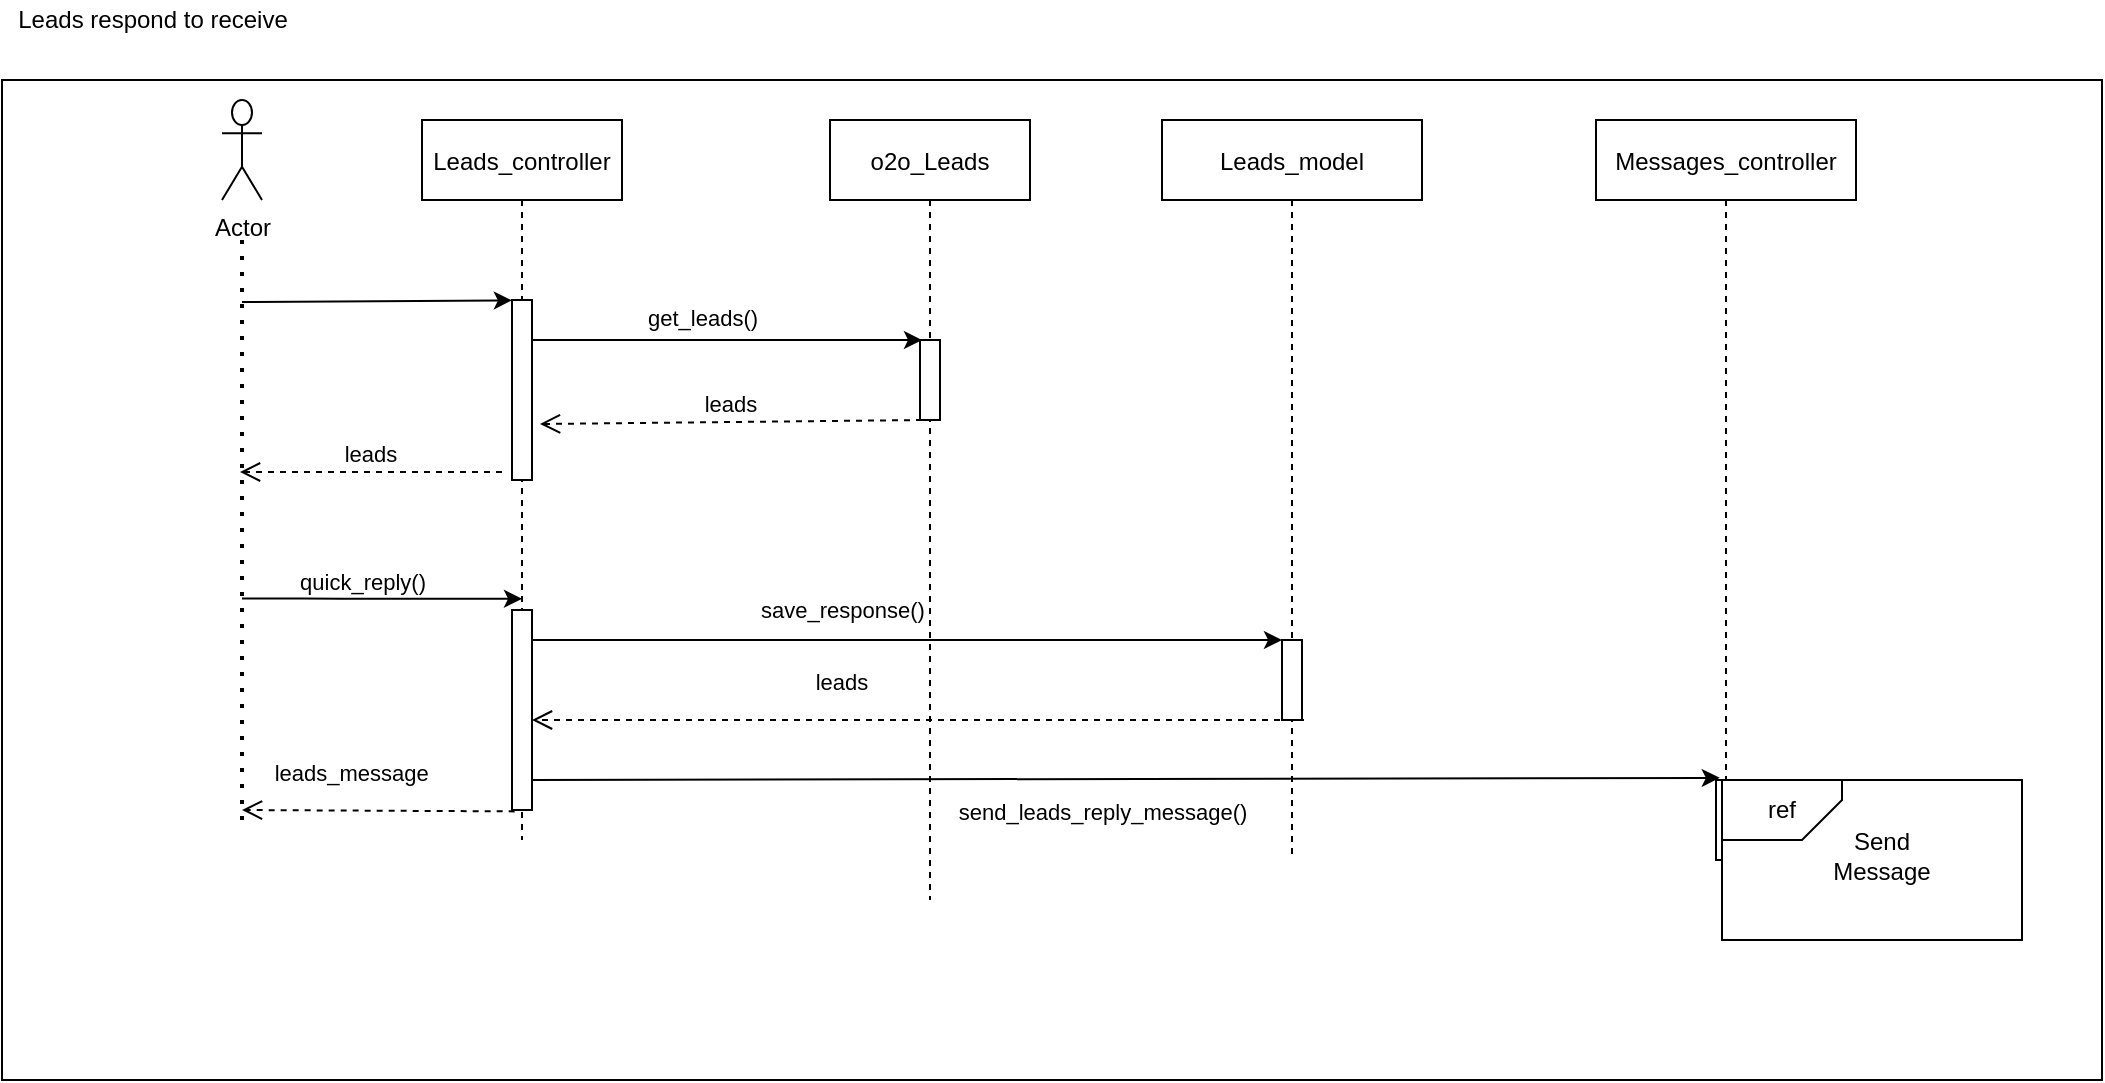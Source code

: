 <mxfile version="15.7.3" type="device" pages="6"><diagram id="pftTiHYEDe_RCg_jrGQ-" name="Page-1"><mxGraphModel dx="2213" dy="775" grid="1" gridSize="10" guides="1" tooltips="1" connect="1" arrows="1" fold="1" page="1" pageScale="1" pageWidth="827" pageHeight="1169" math="0" shadow="0"><root><mxCell id="0"/><mxCell id="1" parent="0"/><mxCell id="RkufebwDhVdtRTv9hBOG-1" value="" style="rounded=0;whiteSpace=wrap;html=1;" parent="1" vertex="1"><mxGeometry x="-100" y="130" width="1050" height="500" as="geometry"/></mxCell><mxCell id="puPnFEoWwEAuAgU-etXG-1" value="" style="endArrow=none;dashed=1;html=1;dashPattern=1 3;strokeWidth=2;" parent="1" edge="1"><mxGeometry width="50" height="50" relative="1" as="geometry"><mxPoint x="20" y="500" as="sourcePoint"/><mxPoint x="20" y="210" as="targetPoint"/></mxGeometry></mxCell><mxCell id="puPnFEoWwEAuAgU-etXG-4" value="Leads_controller" style="shape=umlLifeline;perimeter=lifelinePerimeter;container=1;collapsible=0;recursiveResize=0;rounded=0;shadow=0;strokeWidth=1;" parent="1" vertex="1"><mxGeometry x="110" y="150" width="100" height="360" as="geometry"/></mxCell><mxCell id="puPnFEoWwEAuAgU-etXG-5" value="" style="points=[];perimeter=orthogonalPerimeter;rounded=0;shadow=0;strokeWidth=1;" parent="puPnFEoWwEAuAgU-etXG-4" vertex="1"><mxGeometry x="45" y="90" width="10" height="90" as="geometry"/></mxCell><mxCell id="puPnFEoWwEAuAgU-etXG-6" value="o2o_Leads" style="shape=umlLifeline;perimeter=lifelinePerimeter;container=1;collapsible=0;recursiveResize=0;rounded=0;shadow=0;strokeWidth=1;" parent="1" vertex="1"><mxGeometry x="314" y="150" width="100" height="390" as="geometry"/></mxCell><mxCell id="puPnFEoWwEAuAgU-etXG-7" value="" style="points=[];perimeter=orthogonalPerimeter;rounded=0;shadow=0;strokeWidth=1;" parent="puPnFEoWwEAuAgU-etXG-6" vertex="1"><mxGeometry x="45" y="110" width="10" height="40" as="geometry"/></mxCell><mxCell id="puPnFEoWwEAuAgU-etXG-8" value="Actor" style="shape=umlActor;verticalLabelPosition=bottom;verticalAlign=top;html=1;outlineConnect=0;" parent="1" vertex="1"><mxGeometry x="10" y="140" width="20" height="50" as="geometry"/></mxCell><mxCell id="puPnFEoWwEAuAgU-etXG-11" value="Leads_model" style="shape=umlLifeline;perimeter=lifelinePerimeter;container=1;collapsible=0;recursiveResize=0;rounded=0;shadow=0;strokeWidth=1;" parent="1" vertex="1"><mxGeometry x="480" y="150" width="130" height="370" as="geometry"/></mxCell><mxCell id="puPnFEoWwEAuAgU-etXG-12" value="" style="points=[];perimeter=orthogonalPerimeter;rounded=0;shadow=0;strokeWidth=1;" parent="puPnFEoWwEAuAgU-etXG-11" vertex="1"><mxGeometry x="60" y="260" width="10" height="40" as="geometry"/></mxCell><mxCell id="puPnFEoWwEAuAgU-etXG-16" value="leads" style="verticalAlign=bottom;endArrow=open;dashed=1;endSize=8;shadow=0;strokeWidth=1;" parent="1" edge="1"><mxGeometry relative="1" as="geometry"><mxPoint x="169" y="302" as="targetPoint"/><mxPoint x="360" y="300" as="sourcePoint"/></mxGeometry></mxCell><mxCell id="8j6vm84aDmju1ld-7Ih7-1" value="Leads respond to receive" style="text;html=1;align=center;verticalAlign=middle;resizable=0;points=[];autosize=1;strokeColor=none;" parent="1" vertex="1"><mxGeometry x="-100" y="90" width="150" height="20" as="geometry"/></mxCell><mxCell id="8j6vm84aDmju1ld-7Ih7-4" value="" style="endArrow=classic;html=1;entryX=-0.007;entryY=0.002;entryDx=0;entryDy=0;entryPerimeter=0;" parent="1" target="puPnFEoWwEAuAgU-etXG-5" edge="1"><mxGeometry relative="1" as="geometry"><mxPoint x="20" y="241" as="sourcePoint"/><mxPoint x="150" y="241" as="targetPoint"/></mxGeometry></mxCell><mxCell id="8j6vm84aDmju1ld-7Ih7-6" value="" style="endArrow=classic;html=1;" parent="1" edge="1"><mxGeometry relative="1" as="geometry"><mxPoint x="165" y="260" as="sourcePoint"/><mxPoint x="360" y="260" as="targetPoint"/></mxGeometry></mxCell><mxCell id="8j6vm84aDmju1ld-7Ih7-7" value="get_leads()" style="edgeLabel;resizable=0;html=1;align=center;verticalAlign=middle;" parent="8j6vm84aDmju1ld-7Ih7-6" connectable="0" vertex="1"><mxGeometry relative="1" as="geometry"><mxPoint x="-13" y="-11" as="offset"/></mxGeometry></mxCell><mxCell id="8j6vm84aDmju1ld-7Ih7-13" value="leads" style="verticalAlign=bottom;endArrow=open;dashed=1;endSize=8;shadow=0;strokeWidth=1;" parent="1" edge="1"><mxGeometry relative="1" as="geometry"><mxPoint x="19.0" y="326.0" as="targetPoint"/><mxPoint x="150" y="326" as="sourcePoint"/></mxGeometry></mxCell><mxCell id="8j6vm84aDmju1ld-7Ih7-19" value="" style="endArrow=classic;html=1;entryX=0.5;entryY=0.665;entryDx=0;entryDy=0;entryPerimeter=0;" parent="1" target="puPnFEoWwEAuAgU-etXG-4" edge="1"><mxGeometry relative="1" as="geometry"><mxPoint x="20" y="389.31" as="sourcePoint"/><mxPoint x="120" y="389.31" as="targetPoint"/><Array as="points"><mxPoint x="60" y="389.31"/></Array></mxGeometry></mxCell><mxCell id="8j6vm84aDmju1ld-7Ih7-20" value="quick_reply()" style="edgeLabel;resizable=0;html=1;align=center;verticalAlign=middle;" parent="8j6vm84aDmju1ld-7Ih7-19" connectable="0" vertex="1"><mxGeometry relative="1" as="geometry"><mxPoint x="-10" y="-9" as="offset"/></mxGeometry></mxCell><mxCell id="8j6vm84aDmju1ld-7Ih7-22" value="" style="points=[];perimeter=orthogonalPerimeter;rounded=0;shadow=0;strokeWidth=1;" parent="1" vertex="1"><mxGeometry x="155" y="395" width="10" height="100" as="geometry"/></mxCell><mxCell id="8j6vm84aDmju1ld-7Ih7-23" value="" style="endArrow=classic;html=1;" parent="1" target="puPnFEoWwEAuAgU-etXG-12" edge="1"><mxGeometry relative="1" as="geometry"><mxPoint x="165" y="410" as="sourcePoint"/><mxPoint x="265" y="410" as="targetPoint"/></mxGeometry></mxCell><mxCell id="8j6vm84aDmju1ld-7Ih7-24" value="save_response()" style="edgeLabel;resizable=0;html=1;align=center;verticalAlign=middle;" parent="8j6vm84aDmju1ld-7Ih7-23" connectable="0" vertex="1"><mxGeometry relative="1" as="geometry"><mxPoint x="-33" y="-15" as="offset"/></mxGeometry></mxCell><mxCell id="CAYDu1tC4d5xjnWoZlAs-1" value="leads" style="verticalAlign=bottom;endArrow=open;dashed=1;endSize=8;shadow=0;strokeWidth=1;" parent="1" target="8j6vm84aDmju1ld-7Ih7-22" edge="1"><mxGeometry x="0.197" y="-10" relative="1" as="geometry"><mxPoint x="360" y="452" as="targetPoint"/><mxPoint x="551" y="450.0" as="sourcePoint"/><mxPoint as="offset"/></mxGeometry></mxCell><mxCell id="CAYDu1tC4d5xjnWoZlAs-3" value="Messages_controller" style="shape=umlLifeline;perimeter=lifelinePerimeter;container=1;collapsible=0;recursiveResize=0;rounded=0;shadow=0;strokeWidth=1;" parent="1" vertex="1"><mxGeometry x="697" y="150" width="130" height="370" as="geometry"/></mxCell><mxCell id="CAYDu1tC4d5xjnWoZlAs-4" value="" style="points=[];perimeter=orthogonalPerimeter;rounded=0;shadow=0;strokeWidth=1;" parent="CAYDu1tC4d5xjnWoZlAs-3" vertex="1"><mxGeometry x="60" y="330" width="10" height="40" as="geometry"/></mxCell><mxCell id="CAYDu1tC4d5xjnWoZlAs-5" value="" style="endArrow=classic;html=1;entryX=0.476;entryY=0.889;entryDx=0;entryDy=0;entryPerimeter=0;" parent="1" target="CAYDu1tC4d5xjnWoZlAs-3" edge="1"><mxGeometry relative="1" as="geometry"><mxPoint x="165" y="480" as="sourcePoint"/><mxPoint x="540" y="480" as="targetPoint"/></mxGeometry></mxCell><mxCell id="CAYDu1tC4d5xjnWoZlAs-6" value="send_leads_reply_message()" style="edgeLabel;resizable=0;html=1;align=center;verticalAlign=middle;" parent="CAYDu1tC4d5xjnWoZlAs-5" connectable="0" vertex="1"><mxGeometry relative="1" as="geometry"><mxPoint x="-12" y="16" as="offset"/></mxGeometry></mxCell><mxCell id="yvy94fosybEDAdx4_K_M-1" value="leads_message" style="verticalAlign=bottom;endArrow=open;dashed=1;endSize=8;shadow=0;strokeWidth=1;exitX=0.133;exitY=1.007;exitDx=0;exitDy=0;exitPerimeter=0;" parent="1" source="8j6vm84aDmju1ld-7Ih7-22" edge="1"><mxGeometry x="0.197" y="-10" relative="1" as="geometry"><mxPoint x="20" y="495" as="targetPoint"/><mxPoint x="336" y="495" as="sourcePoint"/><mxPoint as="offset"/></mxGeometry></mxCell><mxCell id="LXgqZnql6NESe92a9Y7I-1" value="" style="rounded=0;whiteSpace=wrap;html=1;" vertex="1" parent="1"><mxGeometry x="760" y="480" width="150" height="80" as="geometry"/></mxCell><mxCell id="LXgqZnql6NESe92a9Y7I-2" value="ref" style="shape=card;whiteSpace=wrap;html=1;direction=south;size=20;flipV=1;" vertex="1" parent="1"><mxGeometry x="760" y="480" width="60" height="30" as="geometry"/></mxCell><mxCell id="LXgqZnql6NESe92a9Y7I-3" value="Send Message" style="text;html=1;strokeColor=none;fillColor=none;align=center;verticalAlign=middle;whiteSpace=wrap;rounded=0;" vertex="1" parent="1"><mxGeometry x="810" y="502.5" width="60" height="30" as="geometry"/></mxCell></root></mxGraphModel></diagram><diagram id="Qs6QWHgnMpAS7tWI4ovW" name="Page-2"><mxGraphModel dx="2213" dy="775" grid="1" gridSize="10" guides="1" tooltips="1" connect="1" arrows="1" fold="1" page="1" pageScale="1" pageWidth="827" pageHeight="1169" math="0" shadow="0"><root><mxCell id="2Bopjqp3QRb5jRSmeadZ-0"/><mxCell id="2Bopjqp3QRb5jRSmeadZ-1" parent="2Bopjqp3QRb5jRSmeadZ-0"/><mxCell id="k77YkTK5RgIWTKPbYCoi-0" value="" style="rounded=0;whiteSpace=wrap;html=1;" parent="2Bopjqp3QRb5jRSmeadZ-1" vertex="1"><mxGeometry x="-130" y="130" width="820" height="450" as="geometry"/></mxCell><mxCell id="k77YkTK5RgIWTKPbYCoi-1" value="" style="endArrow=none;dashed=1;html=1;dashPattern=1 3;strokeWidth=2;" parent="2Bopjqp3QRb5jRSmeadZ-1" edge="1"><mxGeometry width="50" height="50" relative="1" as="geometry"><mxPoint x="20" y="440" as="sourcePoint"/><mxPoint x="20" y="210" as="targetPoint"/></mxGeometry></mxCell><mxCell id="k77YkTK5RgIWTKPbYCoi-2" value="Leads_controller" style="shape=umlLifeline;perimeter=lifelinePerimeter;container=1;collapsible=0;recursiveResize=0;rounded=0;shadow=0;strokeWidth=1;" parent="2Bopjqp3QRb5jRSmeadZ-1" vertex="1"><mxGeometry x="110" y="150" width="100" height="360" as="geometry"/></mxCell><mxCell id="k77YkTK5RgIWTKPbYCoi-3" value="" style="points=[];perimeter=orthogonalPerimeter;rounded=0;shadow=0;strokeWidth=1;" parent="k77YkTK5RgIWTKPbYCoi-2" vertex="1"><mxGeometry x="45" y="90" width="10" height="90" as="geometry"/></mxCell><mxCell id="k77YkTK5RgIWTKPbYCoi-4" value="Leads_model" style="shape=umlLifeline;perimeter=lifelinePerimeter;container=1;collapsible=0;recursiveResize=0;rounded=0;shadow=0;strokeWidth=1;" parent="2Bopjqp3QRb5jRSmeadZ-1" vertex="1"><mxGeometry x="314" y="150" width="100" height="390" as="geometry"/></mxCell><mxCell id="k77YkTK5RgIWTKPbYCoi-5" value="" style="points=[];perimeter=orthogonalPerimeter;rounded=0;shadow=0;strokeWidth=1;" parent="k77YkTK5RgIWTKPbYCoi-4" vertex="1"><mxGeometry x="45" y="110" width="10" height="40" as="geometry"/></mxCell><mxCell id="k77YkTK5RgIWTKPbYCoi-6" value="Actor" style="shape=umlActor;verticalLabelPosition=bottom;verticalAlign=top;html=1;outlineConnect=0;" parent="2Bopjqp3QRb5jRSmeadZ-1" vertex="1"><mxGeometry x="10" y="140" width="20" height="50" as="geometry"/></mxCell><mxCell id="k77YkTK5RgIWTKPbYCoi-7" value="message_controller" style="shape=umlLifeline;perimeter=lifelinePerimeter;container=1;collapsible=0;recursiveResize=0;rounded=0;shadow=0;strokeWidth=1;" parent="2Bopjqp3QRb5jRSmeadZ-1" vertex="1"><mxGeometry x="480" y="150" width="130" height="370" as="geometry"/></mxCell><mxCell id="k77YkTK5RgIWTKPbYCoi-8" value="" style="points=[];perimeter=orthogonalPerimeter;rounded=0;shadow=0;strokeWidth=1;" parent="k77YkTK5RgIWTKPbYCoi-7" vertex="1"><mxGeometry x="60" y="260" width="10" height="40" as="geometry"/></mxCell><mxCell id="k77YkTK5RgIWTKPbYCoi-9" value="leads_messages" style="verticalAlign=bottom;endArrow=open;dashed=1;endSize=8;shadow=0;strokeWidth=1;" parent="2Bopjqp3QRb5jRSmeadZ-1" edge="1"><mxGeometry relative="1" as="geometry"><mxPoint x="169" y="302" as="targetPoint"/><mxPoint x="360.0" y="300" as="sourcePoint"/></mxGeometry></mxCell><mxCell id="k77YkTK5RgIWTKPbYCoi-10" value="Leads respond to quick replies" style="text;html=1;align=center;verticalAlign=middle;resizable=0;points=[];autosize=1;strokeColor=none;" parent="2Bopjqp3QRb5jRSmeadZ-1" vertex="1"><mxGeometry x="-115" y="90" width="180" height="20" as="geometry"/></mxCell><mxCell id="k77YkTK5RgIWTKPbYCoi-11" value="" style="endArrow=classic;html=1;entryX=-0.007;entryY=0.002;entryDx=0;entryDy=0;entryPerimeter=0;" parent="2Bopjqp3QRb5jRSmeadZ-1" target="k77YkTK5RgIWTKPbYCoi-3" edge="1"><mxGeometry relative="1" as="geometry"><mxPoint x="20" y="241" as="sourcePoint"/><mxPoint x="150" y="241" as="targetPoint"/></mxGeometry></mxCell><mxCell id="k77YkTK5RgIWTKPbYCoi-12" value="" style="endArrow=classic;html=1;" parent="2Bopjqp3QRb5jRSmeadZ-1" edge="1"><mxGeometry relative="1" as="geometry"><mxPoint x="165.0" y="260" as="sourcePoint"/><mxPoint x="360.0" y="260" as="targetPoint"/></mxGeometry></mxCell><mxCell id="k77YkTK5RgIWTKPbYCoi-13" value="get_leads_reply()" style="edgeLabel;resizable=0;html=1;align=center;verticalAlign=middle;" parent="k77YkTK5RgIWTKPbYCoi-12" connectable="0" vertex="1"><mxGeometry relative="1" as="geometry"><mxPoint x="-13" y="-11" as="offset"/></mxGeometry></mxCell><mxCell id="k77YkTK5RgIWTKPbYCoi-14" value="messages" style="verticalAlign=bottom;endArrow=open;dashed=1;endSize=8;shadow=0;strokeWidth=1;" parent="2Bopjqp3QRb5jRSmeadZ-1" edge="1"><mxGeometry relative="1" as="geometry"><mxPoint x="19" y="326" as="targetPoint"/><mxPoint x="150.0" y="326" as="sourcePoint"/></mxGeometry></mxCell><mxCell id="k77YkTK5RgIWTKPbYCoi-15" value="" style="endArrow=classic;html=1;entryX=0.5;entryY=0.665;entryDx=0;entryDy=0;entryPerimeter=0;" parent="2Bopjqp3QRb5jRSmeadZ-1" target="k77YkTK5RgIWTKPbYCoi-2" edge="1"><mxGeometry relative="1" as="geometry"><mxPoint x="20" y="389.31" as="sourcePoint"/><mxPoint x="120" y="389.31" as="targetPoint"/><Array as="points"><mxPoint x="60" y="389.31"/></Array></mxGeometry></mxCell><mxCell id="k77YkTK5RgIWTKPbYCoi-16" value="accept_message" style="edgeLabel;resizable=0;html=1;align=center;verticalAlign=middle;" parent="k77YkTK5RgIWTKPbYCoi-15" connectable="0" vertex="1"><mxGeometry relative="1" as="geometry"><mxPoint x="-10" y="-9" as="offset"/></mxGeometry></mxCell><mxCell id="k77YkTK5RgIWTKPbYCoi-17" value="" style="points=[];perimeter=orthogonalPerimeter;rounded=0;shadow=0;strokeWidth=1;" parent="2Bopjqp3QRb5jRSmeadZ-1" vertex="1"><mxGeometry x="155" y="395" width="10" height="15" as="geometry"/></mxCell><mxCell id="k77YkTK5RgIWTKPbYCoi-18" value="" style="endArrow=classic;html=1;" parent="2Bopjqp3QRb5jRSmeadZ-1" target="k77YkTK5RgIWTKPbYCoi-8" edge="1"><mxGeometry relative="1" as="geometry"><mxPoint x="165.0" y="410" as="sourcePoint"/><mxPoint x="265" y="410" as="targetPoint"/></mxGeometry></mxCell><mxCell id="k77YkTK5RgIWTKPbYCoi-19" value="get_conversation" style="edgeLabel;resizable=0;html=1;align=center;verticalAlign=middle;" parent="k77YkTK5RgIWTKPbYCoi-18" connectable="0" vertex="1"><mxGeometry relative="1" as="geometry"><mxPoint x="-33" y="-15" as="offset"/></mxGeometry></mxCell><mxCell id="k77YkTK5RgIWTKPbYCoi-20" value="conversation" style="verticalAlign=bottom;endArrow=open;dashed=1;endSize=8;shadow=0;strokeWidth=1;exitX=0;exitY=0.75;exitDx=0;exitDy=0;exitPerimeter=0;" parent="2Bopjqp3QRb5jRSmeadZ-1" source="k77YkTK5RgIWTKPbYCoi-8" edge="1"><mxGeometry relative="1" as="geometry"><mxPoint x="19" y="442" as="targetPoint"/><mxPoint x="210.0" y="440" as="sourcePoint"/></mxGeometry></mxCell></root></mxGraphModel></diagram><diagram id="WmlaBklzyyvgrVFJ76WB" name="Page-3"><mxGraphModel dx="1783" dy="534" grid="1" gridSize="10" guides="1" tooltips="1" connect="1" arrows="1" fold="1" page="1" pageScale="1" pageWidth="827" pageHeight="1169" math="0" shadow="0"><root><mxCell id="su-r7j7S5gucrFXPi1de-0"/><mxCell id="su-r7j7S5gucrFXPi1de-1" parent="su-r7j7S5gucrFXPi1de-0"/><mxCell id="su-r7j7S5gucrFXPi1de-2" value="" style="rounded=0;whiteSpace=wrap;html=1;" parent="su-r7j7S5gucrFXPi1de-1" vertex="1"><mxGeometry x="-140" y="110" width="1100" height="550" as="geometry"/></mxCell><mxCell id="su-r7j7S5gucrFXPi1de-3" value="" style="endArrow=none;dashed=1;html=1;dashPattern=1 3;strokeWidth=2;" parent="su-r7j7S5gucrFXPi1de-1" edge="1"><mxGeometry width="50" height="50" relative="1" as="geometry"><mxPoint x="20" y="530" as="sourcePoint"/><mxPoint x="20" y="210" as="targetPoint"/></mxGeometry></mxCell><mxCell id="su-r7j7S5gucrFXPi1de-4" value="meetings_controller" style="shape=umlLifeline;perimeter=lifelinePerimeter;container=1;collapsible=0;recursiveResize=0;rounded=0;shadow=0;strokeWidth=1;" parent="su-r7j7S5gucrFXPi1de-1" vertex="1"><mxGeometry x="110" y="150" width="110" height="390" as="geometry"/></mxCell><mxCell id="su-r7j7S5gucrFXPi1de-5" value="" style="points=[];perimeter=orthogonalPerimeter;rounded=0;shadow=0;strokeWidth=1;" parent="su-r7j7S5gucrFXPi1de-4" vertex="1"><mxGeometry x="50" y="90" width="10" height="90" as="geometry"/></mxCell><mxCell id="su-r7j7S5gucrFXPi1de-6" value="O2O_meetings" style="shape=umlLifeline;perimeter=lifelinePerimeter;container=1;collapsible=0;recursiveResize=0;rounded=0;shadow=0;strokeWidth=1;" parent="su-r7j7S5gucrFXPi1de-1" vertex="1"><mxGeometry x="314" y="150" width="100" height="390" as="geometry"/></mxCell><mxCell id="su-r7j7S5gucrFXPi1de-7" value="" style="points=[];perimeter=orthogonalPerimeter;rounded=0;shadow=0;strokeWidth=1;" parent="su-r7j7S5gucrFXPi1de-6" vertex="1"><mxGeometry x="45" y="110" width="10" height="40" as="geometry"/></mxCell><mxCell id="su-r7j7S5gucrFXPi1de-8" value="Actor" style="shape=umlActor;verticalLabelPosition=bottom;verticalAlign=top;html=1;outlineConnect=0;" parent="su-r7j7S5gucrFXPi1de-1" vertex="1"><mxGeometry x="10" y="140" width="20" height="50" as="geometry"/></mxCell><mxCell id="su-r7j7S5gucrFXPi1de-9" value="meeting_model" style="shape=umlLifeline;perimeter=lifelinePerimeter;container=1;collapsible=0;recursiveResize=0;rounded=0;shadow=0;strokeWidth=1;" parent="su-r7j7S5gucrFXPi1de-1" vertex="1"><mxGeometry x="480" y="150" width="130" height="370" as="geometry"/></mxCell><mxCell id="su-r7j7S5gucrFXPi1de-10" value="" style="points=[];perimeter=orthogonalPerimeter;rounded=0;shadow=0;strokeWidth=1;" parent="su-r7j7S5gucrFXPi1de-9" vertex="1"><mxGeometry x="60" y="320" width="10" height="40" as="geometry"/></mxCell><mxCell id="su-r7j7S5gucrFXPi1de-11" value="meetings" style="verticalAlign=bottom;endArrow=open;dashed=1;endSize=8;shadow=0;strokeWidth=1;" parent="su-r7j7S5gucrFXPi1de-1" target="su-r7j7S5gucrFXPi1de-5" edge="1"><mxGeometry relative="1" as="geometry"><mxPoint x="169" y="302" as="targetPoint"/><mxPoint x="360.0" y="300" as="sourcePoint"/></mxGeometry></mxCell><mxCell id="su-r7j7S5gucrFXPi1de-12" value="meetings" style="text;html=1;align=center;verticalAlign=middle;resizable=0;points=[];autosize=1;strokeColor=none;" parent="su-r7j7S5gucrFXPi1de-1" vertex="1"><mxGeometry x="-55" y="90" width="60" height="20" as="geometry"/></mxCell><mxCell id="su-r7j7S5gucrFXPi1de-13" value="" style="endArrow=classic;html=1;entryX=-0.007;entryY=0.002;entryDx=0;entryDy=0;entryPerimeter=0;" parent="su-r7j7S5gucrFXPi1de-1" target="su-r7j7S5gucrFXPi1de-5" edge="1"><mxGeometry relative="1" as="geometry"><mxPoint x="20" y="241" as="sourcePoint"/><mxPoint x="150" y="241" as="targetPoint"/></mxGeometry></mxCell><mxCell id="su-r7j7S5gucrFXPi1de-23" value="get_schedule()" style="edgeLabel;html=1;align=center;verticalAlign=middle;resizable=0;points=[];" parent="su-r7j7S5gucrFXPi1de-13" vertex="1" connectable="0"><mxGeometry x="-0.229" y="5" relative="1" as="geometry"><mxPoint x="8" y="-6" as="offset"/></mxGeometry></mxCell><mxCell id="su-r7j7S5gucrFXPi1de-14" value="" style="endArrow=classic;html=1;" parent="su-r7j7S5gucrFXPi1de-1" edge="1"><mxGeometry relative="1" as="geometry"><mxPoint x="171" y="260" as="sourcePoint"/><mxPoint x="360.0" y="260" as="targetPoint"/></mxGeometry></mxCell><mxCell id="su-r7j7S5gucrFXPi1de-15" value="get_Meetings()" style="edgeLabel;resizable=0;html=1;align=center;verticalAlign=middle;" parent="su-r7j7S5gucrFXPi1de-14" connectable="0" vertex="1"><mxGeometry relative="1" as="geometry"><mxPoint x="-13" y="-11" as="offset"/></mxGeometry></mxCell><mxCell id="su-r7j7S5gucrFXPi1de-16" value="meetings" style="verticalAlign=bottom;endArrow=open;dashed=1;endSize=8;shadow=0;strokeWidth=1;" parent="su-r7j7S5gucrFXPi1de-1" edge="1"><mxGeometry relative="1" as="geometry"><mxPoint x="19" y="326" as="targetPoint"/><mxPoint x="150.0" y="326" as="sourcePoint"/></mxGeometry></mxCell><mxCell id="su-r7j7S5gucrFXPi1de-17" value="" style="endArrow=classic;html=1;entryX=0.509;entryY=0.612;entryDx=0;entryDy=0;entryPerimeter=0;" parent="su-r7j7S5gucrFXPi1de-1" target="su-r7j7S5gucrFXPi1de-4" edge="1"><mxGeometry relative="1" as="geometry"><mxPoint x="20" y="389.31" as="sourcePoint"/><mxPoint x="120" y="389.31" as="targetPoint"/><Array as="points"><mxPoint x="60" y="389.31"/></Array></mxGeometry></mxCell><mxCell id="su-r7j7S5gucrFXPi1de-18" value="create_meeting()" style="edgeLabel;resizable=0;html=1;align=center;verticalAlign=middle;" parent="su-r7j7S5gucrFXPi1de-17" connectable="0" vertex="1"><mxGeometry relative="1" as="geometry"><mxPoint x="-10" y="-9" as="offset"/></mxGeometry></mxCell><mxCell id="su-r7j7S5gucrFXPi1de-19" value="" style="points=[];perimeter=orthogonalPerimeter;rounded=0;shadow=0;strokeWidth=1;" parent="su-r7j7S5gucrFXPi1de-1" vertex="1"><mxGeometry x="160" y="387.5" width="10" height="152.5" as="geometry"/></mxCell><mxCell id="su-r7j7S5gucrFXPi1de-20" value="" style="endArrow=classic;html=1;" parent="su-r7j7S5gucrFXPi1de-1" target="EQdwDbiKObpUzDSdH-Md-2" edge="1"><mxGeometry relative="1" as="geometry"><mxPoint x="170" y="410" as="sourcePoint"/><mxPoint x="360" y="410" as="targetPoint"/></mxGeometry></mxCell><mxCell id="su-r7j7S5gucrFXPi1de-21" value="create_meeting()" style="edgeLabel;resizable=0;html=1;align=center;verticalAlign=middle;" parent="su-r7j7S5gucrFXPi1de-20" connectable="0" vertex="1"><mxGeometry relative="1" as="geometry"><mxPoint x="-4" y="-15" as="offset"/></mxGeometry></mxCell><mxCell id="su-r7j7S5gucrFXPi1de-22" value="message" style="verticalAlign=bottom;endArrow=open;dashed=1;endSize=8;shadow=0;strokeWidth=1;exitX=0.183;exitY=0.969;exitDx=0;exitDy=0;exitPerimeter=0;" parent="su-r7j7S5gucrFXPi1de-1" source="su-r7j7S5gucrFXPi1de-10" edge="1"><mxGeometry x="0.157" y="-9" relative="1" as="geometry"><mxPoint x="170" y="509" as="targetPoint"/><mxPoint x="210.0" y="440" as="sourcePoint"/><mxPoint as="offset"/></mxGeometry></mxCell><mxCell id="EQdwDbiKObpUzDSdH-Md-0" value="meeting" style="verticalAlign=bottom;endArrow=open;dashed=1;endSize=8;shadow=0;strokeWidth=1;" parent="su-r7j7S5gucrFXPi1de-1" target="su-r7j7S5gucrFXPi1de-19" edge="1"><mxGeometry relative="1" as="geometry"><mxPoint x="165" y="432" as="targetPoint"/><mxPoint x="363" y="439" as="sourcePoint"/></mxGeometry></mxCell><mxCell id="EQdwDbiKObpUzDSdH-Md-2" value="" style="points=[];perimeter=orthogonalPerimeter;rounded=0;shadow=0;strokeWidth=1;" parent="su-r7j7S5gucrFXPi1de-1" vertex="1"><mxGeometry x="359" y="410" width="10" height="30" as="geometry"/></mxCell><mxCell id="EQdwDbiKObpUzDSdH-Md-3" value="" style="endArrow=classic;html=1;entryX=0.518;entryY=0.865;entryDx=0;entryDy=0;entryPerimeter=0;" parent="su-r7j7S5gucrFXPi1de-1" target="su-r7j7S5gucrFXPi1de-9" edge="1"><mxGeometry relative="1" as="geometry"><mxPoint x="170" y="470" as="sourcePoint"/><mxPoint x="359" y="470" as="targetPoint"/></mxGeometry></mxCell><mxCell id="EQdwDbiKObpUzDSdH-Md-4" value="set_meeting_id()" style="edgeLabel;resizable=0;html=1;align=center;verticalAlign=middle;" parent="EQdwDbiKObpUzDSdH-Md-3" connectable="0" vertex="1"><mxGeometry relative="1" as="geometry"><mxPoint x="91" y="-10" as="offset"/></mxGeometry></mxCell><mxCell id="EQdwDbiKObpUzDSdH-Md-5" value="meeting_message" style="verticalAlign=bottom;endArrow=open;dashed=1;endSize=8;shadow=0;strokeWidth=1;exitX=-0.024;exitY=0.935;exitDx=0;exitDy=0;exitPerimeter=0;" parent="su-r7j7S5gucrFXPi1de-1" source="su-r7j7S5gucrFXPi1de-19" edge="1"><mxGeometry x="0.157" y="-9" relative="1" as="geometry"><mxPoint x="20" y="530.24" as="targetPoint"/><mxPoint x="391.83" y="530" as="sourcePoint"/><mxPoint as="offset"/></mxGeometry></mxCell><mxCell id="67iHrp5gcm7XwdQE469J-0" value="message_controller" style="shape=umlLifeline;perimeter=lifelinePerimeter;container=1;collapsible=0;recursiveResize=0;rounded=0;shadow=0;strokeWidth=1;" parent="su-r7j7S5gucrFXPi1de-1" vertex="1"><mxGeometry x="697" y="150" width="130" height="400" as="geometry"/></mxCell><mxCell id="67iHrp5gcm7XwdQE469J-2" value="" style="endArrow=classic;html=1;entryX=0.515;entryY=0.923;entryDx=0;entryDy=0;entryPerimeter=0;" parent="su-r7j7S5gucrFXPi1de-1" edge="1"><mxGeometry relative="1" as="geometry"><mxPoint x="170" y="520.8" as="sourcePoint"/><mxPoint x="763.95" y="520" as="targetPoint"/></mxGeometry></mxCell><mxCell id="67iHrp5gcm7XwdQE469J-3" value="send_meeting_message()" style="edgeLabel;resizable=0;html=1;align=center;verticalAlign=middle;" parent="67iHrp5gcm7XwdQE469J-2" connectable="0" vertex="1"><mxGeometry relative="1" as="geometry"><mxPoint x="91" y="10" as="offset"/></mxGeometry></mxCell><mxCell id="QfZYVmz8OyKcoaHRmRnX-0" value="" style="rounded=0;whiteSpace=wrap;html=1;" vertex="1" parent="su-r7j7S5gucrFXPi1de-1"><mxGeometry x="760" y="520" width="150" height="80" as="geometry"/></mxCell><mxCell id="QfZYVmz8OyKcoaHRmRnX-1" value="ref" style="shape=card;whiteSpace=wrap;html=1;direction=south;size=20;flipV=1;" vertex="1" parent="su-r7j7S5gucrFXPi1de-1"><mxGeometry x="760" y="520" width="60" height="30" as="geometry"/></mxCell><mxCell id="QfZYVmz8OyKcoaHRmRnX-2" value="Send Message" style="text;html=1;strokeColor=none;fillColor=none;align=center;verticalAlign=middle;whiteSpace=wrap;rounded=0;" vertex="1" parent="su-r7j7S5gucrFXPi1de-1"><mxGeometry x="810" y="542.5" width="60" height="30" as="geometry"/></mxCell></root></mxGraphModel></diagram><diagram id="oAuAfvds7uPN5qzaQ_T6" name="Page-4"><mxGraphModel dx="1619" dy="443" grid="1" gridSize="10" guides="1" tooltips="1" connect="1" arrows="1" fold="1" page="1" pageScale="1" pageWidth="827" pageHeight="1169" math="0" shadow="0"><root><mxCell id="Ul9J710aFkOIGLBdqQAu-0"/><mxCell id="Ul9J710aFkOIGLBdqQAu-1" parent="Ul9J710aFkOIGLBdqQAu-0"/><mxCell id="HT9q5Fq3pMt8rW5nmSxZ-0" value="" style="rounded=0;whiteSpace=wrap;html=1;" parent="Ul9J710aFkOIGLBdqQAu-1" vertex="1"><mxGeometry x="-130" y="130" width="820" height="450" as="geometry"/></mxCell><mxCell id="HT9q5Fq3pMt8rW5nmSxZ-1" value="" style="endArrow=none;dashed=1;html=1;dashPattern=1 3;strokeWidth=2;exitX=0.183;exitY=0.933;exitDx=0;exitDy=0;exitPerimeter=0;" parent="Ul9J710aFkOIGLBdqQAu-1" source="HT9q5Fq3pMt8rW5nmSxZ-0" edge="1"><mxGeometry width="50" height="50" relative="1" as="geometry"><mxPoint x="20" y="440" as="sourcePoint"/><mxPoint x="20" y="210" as="targetPoint"/></mxGeometry></mxCell><mxCell id="HT9q5Fq3pMt8rW5nmSxZ-2" value="offer_controller" style="shape=umlLifeline;perimeter=lifelinePerimeter;container=1;collapsible=0;recursiveResize=0;rounded=0;shadow=0;strokeWidth=1;" parent="Ul9J710aFkOIGLBdqQAu-1" vertex="1"><mxGeometry x="110" y="150" width="110" height="390" as="geometry"/></mxCell><mxCell id="HT9q5Fq3pMt8rW5nmSxZ-6" value="Actor" style="shape=umlActor;verticalLabelPosition=bottom;verticalAlign=top;html=1;outlineConnect=0;" parent="Ul9J710aFkOIGLBdqQAu-1" vertex="1"><mxGeometry x="10" y="140" width="20" height="50" as="geometry"/></mxCell><mxCell id="HT9q5Fq3pMt8rW5nmSxZ-7" value="message_controller" style="shape=umlLifeline;perimeter=lifelinePerimeter;container=1;collapsible=0;recursiveResize=0;rounded=0;shadow=0;strokeWidth=1;" parent="Ul9J710aFkOIGLBdqQAu-1" vertex="1"><mxGeometry x="450" y="150" width="130" height="370" as="geometry"/></mxCell><mxCell id="HT9q5Fq3pMt8rW5nmSxZ-10" value="offer" style="text;html=1;align=center;verticalAlign=middle;resizable=0;points=[];autosize=1;strokeColor=none;" parent="Ul9J710aFkOIGLBdqQAu-1" vertex="1"><mxGeometry x="-130" y="90" width="40" height="20" as="geometry"/></mxCell><mxCell id="HT9q5Fq3pMt8rW5nmSxZ-16" value="" style="endArrow=classic;html=1;" parent="Ul9J710aFkOIGLBdqQAu-1" edge="1"><mxGeometry relative="1" as="geometry"><mxPoint x="20" y="247" as="sourcePoint"/><mxPoint x="168" y="247" as="targetPoint"/><Array as="points"/></mxGeometry></mxCell><mxCell id="HT9q5Fq3pMt8rW5nmSxZ-17" value="create_offer()" style="edgeLabel;resizable=0;html=1;align=center;verticalAlign=middle;" parent="HT9q5Fq3pMt8rW5nmSxZ-16" connectable="0" vertex="1"><mxGeometry relative="1" as="geometry"><mxPoint x="-10" y="-9" as="offset"/></mxGeometry></mxCell><mxCell id="HT9q5Fq3pMt8rW5nmSxZ-18" value="" style="points=[];perimeter=orthogonalPerimeter;rounded=0;shadow=0;strokeWidth=1;" parent="Ul9J710aFkOIGLBdqQAu-1" vertex="1"><mxGeometry x="160" y="250" width="10" height="152.5" as="geometry"/></mxCell><mxCell id="HT9q5Fq3pMt8rW5nmSxZ-26" value="offer_message" style="verticalAlign=bottom;endArrow=open;dashed=1;endSize=8;shadow=0;strokeWidth=1;exitX=-0.024;exitY=0.935;exitDx=0;exitDy=0;exitPerimeter=0;" parent="Ul9J710aFkOIGLBdqQAu-1" source="HT9q5Fq3pMt8rW5nmSxZ-18" edge="1"><mxGeometry x="0.157" y="-9" relative="1" as="geometry"><mxPoint x="20" y="393" as="targetPoint"/><mxPoint x="391.83" y="530" as="sourcePoint"/><mxPoint as="offset"/></mxGeometry></mxCell><mxCell id="RuegMsRsGLvSMH6jZMuc-0" value="offer_model" style="shape=umlLifeline;perimeter=lifelinePerimeter;container=1;collapsible=0;recursiveResize=0;rounded=0;shadow=0;strokeWidth=1;" parent="Ul9J710aFkOIGLBdqQAu-1" vertex="1"><mxGeometry x="284" y="150" width="130" height="370" as="geometry"/></mxCell><mxCell id="6NNVEX6eV7TcwtofAyiF-0" value="" style="endArrow=classic;html=1;" parent="Ul9J710aFkOIGLBdqQAu-1" edge="1"><mxGeometry relative="1" as="geometry"><mxPoint x="170" y="264.5" as="sourcePoint"/><mxPoint x="340" y="264" as="targetPoint"/></mxGeometry></mxCell><mxCell id="6NNVEX6eV7TcwtofAyiF-1" value="set_offer()" style="edgeLabel;resizable=0;html=1;align=center;verticalAlign=middle;" parent="6NNVEX6eV7TcwtofAyiF-0" connectable="0" vertex="1"><mxGeometry relative="1" as="geometry"><mxPoint x="-5" y="-14" as="offset"/></mxGeometry></mxCell><mxCell id="6NNVEX6eV7TcwtofAyiF-2" value="" style="endArrow=classic;html=1;entryX=0.489;entryY=0.552;entryDx=0;entryDy=0;entryPerimeter=0;exitX=0.872;exitY=0.702;exitDx=0;exitDy=0;exitPerimeter=0;" parent="Ul9J710aFkOIGLBdqQAu-1" source="HT9q5Fq3pMt8rW5nmSxZ-18" target="HT9q5Fq3pMt8rW5nmSxZ-7" edge="1"><mxGeometry relative="1" as="geometry"><mxPoint x="170" y="344.66" as="sourcePoint"/><mxPoint x="270" y="344.66" as="targetPoint"/></mxGeometry></mxCell><mxCell id="6NNVEX6eV7TcwtofAyiF-3" value="send_offer_message()" style="edgeLabel;resizable=0;html=1;align=center;verticalAlign=middle;" parent="6NNVEX6eV7TcwtofAyiF-2" connectable="0" vertex="1"><mxGeometry relative="1" as="geometry"><mxPoint x="88" y="-10" as="offset"/></mxGeometry></mxCell><mxCell id="6NNVEX6eV7TcwtofAyiF-4" value="offer" style="verticalAlign=bottom;endArrow=open;dashed=1;endSize=8;shadow=0;strokeWidth=1;exitX=-0.024;exitY=0.935;exitDx=0;exitDy=0;exitPerimeter=0;entryX=1.079;entryY=0.403;entryDx=0;entryDy=0;entryPerimeter=0;" parent="Ul9J710aFkOIGLBdqQAu-1" target="HT9q5Fq3pMt8rW5nmSxZ-18" edge="1"><mxGeometry x="0.114" y="-11" relative="1" as="geometry"><mxPoint x="210.12" y="310.41" as="targetPoint"/><mxPoint x="349.88" y="309.997" as="sourcePoint"/><mxPoint as="offset"/></mxGeometry></mxCell><mxCell id="HT9q5Fq3pMt8rW5nmSxZ-23" value="" style="points=[];perimeter=orthogonalPerimeter;rounded=0;shadow=0;strokeWidth=1;" parent="Ul9J710aFkOIGLBdqQAu-1" vertex="1"><mxGeometry x="344" y="260" width="10" height="50" as="geometry"/></mxCell><mxCell id="BOI82nG6xIgjA4BBBO6T-0" value="" style="rounded=0;whiteSpace=wrap;html=1;" vertex="1" parent="Ul9J710aFkOIGLBdqQAu-1"><mxGeometry x="520" y="350" width="150" height="80" as="geometry"/></mxCell><mxCell id="BOI82nG6xIgjA4BBBO6T-1" value="ref" style="shape=card;whiteSpace=wrap;html=1;direction=south;size=20;flipV=1;" vertex="1" parent="Ul9J710aFkOIGLBdqQAu-1"><mxGeometry x="520" y="350" width="60" height="30" as="geometry"/></mxCell><mxCell id="c4_QIibIdXQYFIZ4MxAd-0" value="Send Message" style="text;html=1;strokeColor=none;fillColor=none;align=center;verticalAlign=middle;whiteSpace=wrap;rounded=0;" vertex="1" parent="Ul9J710aFkOIGLBdqQAu-1"><mxGeometry x="570" y="372.5" width="60" height="30" as="geometry"/></mxCell></root></mxGraphModel></diagram><diagram id="hPDnlhhWCR0GxAbOv9iy" name="Page-5"><mxGraphModel dx="2458" dy="912" grid="1" gridSize="10" guides="1" tooltips="1" connect="1" arrows="1" fold="1" page="1" pageScale="1" pageWidth="827" pageHeight="1169" math="0" shadow="0"><root><mxCell id="9RJt2HPhtUNFiR9vitYn-0"/><mxCell id="9RJt2HPhtUNFiR9vitYn-1" parent="9RJt2HPhtUNFiR9vitYn-0"/><mxCell id="zviEXB4JMjYeGPtL6Dey-0" value="" style="rounded=0;whiteSpace=wrap;html=1;" vertex="1" parent="9RJt2HPhtUNFiR9vitYn-1"><mxGeometry x="-130" y="130" width="820" height="740" as="geometry"/></mxCell><mxCell id="zviEXB4JMjYeGPtL6Dey-3" value="Actor" style="shape=umlActor;verticalLabelPosition=bottom;verticalAlign=top;html=1;outlineConnect=0;" vertex="1" parent="9RJt2HPhtUNFiR9vitYn-1"><mxGeometry x="10" y="140" width="20" height="50" as="geometry"/></mxCell><mxCell id="zviEXB4JMjYeGPtL6Dey-5" value="Login" style="text;html=1;align=center;verticalAlign=middle;resizable=0;points=[];autosize=1;strokeColor=none;" vertex="1" parent="9RJt2HPhtUNFiR9vitYn-1"><mxGeometry x="-130" y="90" width="40" height="20" as="geometry"/></mxCell><mxCell id="zviEXB4JMjYeGPtL6Dey-6" value="" style="endArrow=classic;html=1;" edge="1" parent="9RJt2HPhtUNFiR9vitYn-1"><mxGeometry relative="1" as="geometry"><mxPoint x="20" y="247" as="sourcePoint"/><mxPoint x="168" y="247" as="targetPoint"/><Array as="points"/></mxGeometry></mxCell><mxCell id="zviEXB4JMjYeGPtL6Dey-7" value="login()" style="edgeLabel;resizable=0;html=1;align=center;verticalAlign=middle;" connectable="0" vertex="1" parent="zviEXB4JMjYeGPtL6Dey-6"><mxGeometry relative="1" as="geometry"><mxPoint x="-10" y="-9" as="offset"/></mxGeometry></mxCell><mxCell id="zviEXB4JMjYeGPtL6Dey-12" value="" style="endArrow=classic;html=1;" edge="1" parent="9RJt2HPhtUNFiR9vitYn-1"><mxGeometry relative="1" as="geometry"><mxPoint x="170" y="264.5" as="sourcePoint"/><mxPoint x="340" y="264" as="targetPoint"/></mxGeometry></mxCell><mxCell id="zviEXB4JMjYeGPtL6Dey-13" value="request_token()" style="edgeLabel;resizable=0;html=1;align=center;verticalAlign=middle;" connectable="0" vertex="1" parent="zviEXB4JMjYeGPtL6Dey-12"><mxGeometry relative="1" as="geometry"><mxPoint x="-5" y="-14" as="offset"/></mxGeometry></mxCell><mxCell id="zviEXB4JMjYeGPtL6Dey-16" value="return_token" style="verticalAlign=bottom;endArrow=open;dashed=1;endSize=8;shadow=0;strokeWidth=1;exitX=-0.024;exitY=0.935;exitDx=0;exitDy=0;exitPerimeter=0;" edge="1" parent="9RJt2HPhtUNFiR9vitYn-1"><mxGeometry x="0.114" y="-11" relative="1" as="geometry"><mxPoint x="170" y="310" as="targetPoint"/><mxPoint x="349.88" y="309.997" as="sourcePoint"/><mxPoint as="offset"/></mxGeometry></mxCell><mxCell id="7rxDW5nNxzK_bbpfERQ5-13" style="edgeStyle=orthogonalEdgeStyle;rounded=0;orthogonalLoop=1;jettySize=auto;html=1;" edge="1" parent="9RJt2HPhtUNFiR9vitYn-1" source="zviEXB4JMjYeGPtL6Dey-19" target="zviEXB4JMjYeGPtL6Dey-0"><mxGeometry relative="1" as="geometry"/></mxCell><mxCell id="zviEXB4JMjYeGPtL6Dey-19" value="" style="rounded=0;whiteSpace=wrap;html=1;" vertex="1" parent="9RJt2HPhtUNFiR9vitYn-1"><mxGeometry x="-110" y="350" width="770" height="430" as="geometry"/></mxCell><mxCell id="zviEXB4JMjYeGPtL6Dey-1" value="" style="endArrow=none;dashed=1;html=1;dashPattern=1 3;strokeWidth=2;" edge="1" parent="9RJt2HPhtUNFiR9vitYn-1"><mxGeometry width="50" height="50" relative="1" as="geometry"><mxPoint x="20" y="740" as="sourcePoint"/><mxPoint x="20" y="210" as="targetPoint"/></mxGeometry></mxCell><mxCell id="zviEXB4JMjYeGPtL6Dey-2" value="login_controller" style="shape=umlLifeline;perimeter=lifelinePerimeter;container=1;collapsible=0;recursiveResize=0;rounded=0;shadow=0;strokeWidth=1;" vertex="1" parent="9RJt2HPhtUNFiR9vitYn-1"><mxGeometry x="110" y="150" width="110" height="590" as="geometry"/></mxCell><mxCell id="7rxDW5nNxzK_bbpfERQ5-10" value="" style="points=[];perimeter=orthogonalPerimeter;rounded=0;shadow=0;strokeWidth=1;" vertex="1" parent="zviEXB4JMjYeGPtL6Dey-2"><mxGeometry x="50" y="350" width="10" height="20" as="geometry"/></mxCell><mxCell id="7rxDW5nNxzK_bbpfERQ5-19" value="user_data" style="verticalAlign=bottom;endArrow=open;dashed=1;endSize=8;shadow=0;strokeWidth=1;exitX=-0.024;exitY=0.935;exitDx=0;exitDy=0;exitPerimeter=0;entryX=1.062;entryY=-0.03;entryDx=0;entryDy=0;entryPerimeter=0;" edge="1" parent="zviEXB4JMjYeGPtL6Dey-2" target="7rxDW5nNxzK_bbpfERQ5-20"><mxGeometry x="0.219" y="-10" relative="1" as="geometry"><mxPoint x="55.33" y="510" as="targetPoint"/><mxPoint x="400.0" y="510.717" as="sourcePoint"/><mxPoint as="offset"/></mxGeometry></mxCell><mxCell id="7rxDW5nNxzK_bbpfERQ5-20" value="" style="points=[];perimeter=orthogonalPerimeter;rounded=0;shadow=0;strokeWidth=1;" vertex="1" parent="zviEXB4JMjYeGPtL6Dey-2"><mxGeometry x="50" y="510" width="10" height="30" as="geometry"/></mxCell><mxCell id="zviEXB4JMjYeGPtL6Dey-11" value="o2o_user" style="shape=umlLifeline;perimeter=lifelinePerimeter;container=1;collapsible=0;recursiveResize=0;rounded=0;shadow=0;strokeWidth=1;" vertex="1" parent="9RJt2HPhtUNFiR9vitYn-1"><mxGeometry x="284" y="150" width="130" height="580" as="geometry"/></mxCell><mxCell id="7rxDW5nNxzK_bbpfERQ5-6" value="" style="points=[];perimeter=orthogonalPerimeter;rounded=0;shadow=0;strokeWidth=1;" vertex="1" parent="zviEXB4JMjYeGPtL6Dey-11"><mxGeometry x="60" y="280" width="10" height="40" as="geometry"/></mxCell><mxCell id="7rxDW5nNxzK_bbpfERQ5-9" value="user_data" style="verticalAlign=bottom;endArrow=open;dashed=1;endSize=8;shadow=0;strokeWidth=1;exitX=-0.024;exitY=0.935;exitDx=0;exitDy=0;exitPerimeter=0;entryX=0.503;entryY=0.592;entryDx=0;entryDy=0;entryPerimeter=0;" edge="1" parent="zviEXB4JMjYeGPtL6Dey-11" target="zviEXB4JMjYeGPtL6Dey-2"><mxGeometry x="0.219" y="-10" relative="1" as="geometry"><mxPoint x="46.12" y="350" as="targetPoint"/><mxPoint x="226.0" y="349.997" as="sourcePoint"/><mxPoint as="offset"/></mxGeometry></mxCell><mxCell id="zviEXB4JMjYeGPtL6Dey-4" value="user_model" style="shape=umlLifeline;perimeter=lifelinePerimeter;container=1;collapsible=0;recursiveResize=0;rounded=0;shadow=0;strokeWidth=1;" vertex="1" parent="9RJt2HPhtUNFiR9vitYn-1"><mxGeometry x="450" y="150" width="130" height="570" as="geometry"/></mxCell><mxCell id="7rxDW5nNxzK_bbpfERQ5-2" value="" style="points=[];perimeter=orthogonalPerimeter;rounded=0;shadow=0;strokeWidth=1;" vertex="1" parent="zviEXB4JMjYeGPtL6Dey-4"><mxGeometry x="60" y="230" width="10" height="40" as="geometry"/></mxCell><mxCell id="7rxDW5nNxzK_bbpfERQ5-8" value="" style="points=[];perimeter=orthogonalPerimeter;rounded=0;shadow=0;strokeWidth=1;" vertex="1" parent="zviEXB4JMjYeGPtL6Dey-4"><mxGeometry x="60" y="320" width="10" height="30" as="geometry"/></mxCell><mxCell id="7rxDW5nNxzK_bbpfERQ5-18" value="" style="points=[];perimeter=orthogonalPerimeter;rounded=0;shadow=0;strokeWidth=1;" vertex="1" parent="zviEXB4JMjYeGPtL6Dey-4"><mxGeometry x="60" y="470" width="10" height="40" as="geometry"/></mxCell><mxCell id="zviEXB4JMjYeGPtL6Dey-20" value="Alternative" style="shape=card;whiteSpace=wrap;html=1;direction=south;flipV=1;" vertex="1" parent="9RJt2HPhtUNFiR9vitYn-1"><mxGeometry x="-110" y="350" width="100" height="40" as="geometry"/></mxCell><mxCell id="zviEXB4JMjYeGPtL6Dey-21" value="[if user exist]" style="text;html=1;strokeColor=none;fillColor=none;align=center;verticalAlign=middle;whiteSpace=wrap;rounded=0;" vertex="1" parent="9RJt2HPhtUNFiR9vitYn-1"><mxGeometry x="-110" y="400" width="80" height="30" as="geometry"/></mxCell><mxCell id="zviEXB4JMjYeGPtL6Dey-8" value="" style="points=[];perimeter=orthogonalPerimeter;rounded=0;shadow=0;strokeWidth=1;" vertex="1" parent="9RJt2HPhtUNFiR9vitYn-1"><mxGeometry x="160" y="250" width="10" height="140" as="geometry"/></mxCell><mxCell id="zviEXB4JMjYeGPtL6Dey-9" value="" style="points=[];perimeter=orthogonalPerimeter;rounded=0;shadow=0;strokeWidth=1;" vertex="1" parent="9RJt2HPhtUNFiR9vitYn-1"><mxGeometry x="344" y="260" width="10" height="50" as="geometry"/></mxCell><mxCell id="7rxDW5nNxzK_bbpfERQ5-0" value="" style="endArrow=classic;html=1;exitX=0.734;exitY=0.939;exitDx=0;exitDy=0;exitPerimeter=0;" edge="1" parent="9RJt2HPhtUNFiR9vitYn-1" source="zviEXB4JMjYeGPtL6Dey-8"><mxGeometry relative="1" as="geometry"><mxPoint x="180" y="380" as="sourcePoint"/><mxPoint x="510" y="381" as="targetPoint"/><Array as="points"/></mxGeometry></mxCell><mxCell id="7rxDW5nNxzK_bbpfERQ5-1" value="check_user_data()" style="edgeLabel;resizable=0;html=1;align=center;verticalAlign=middle;" connectable="0" vertex="1" parent="7rxDW5nNxzK_bbpfERQ5-0"><mxGeometry relative="1" as="geometry"><mxPoint x="-64" y="-11" as="offset"/></mxGeometry></mxCell><mxCell id="7rxDW5nNxzK_bbpfERQ5-4" value="" style="endArrow=classic;html=1;entryX=0.498;entryY=0.47;entryDx=0;entryDy=0;entryPerimeter=0;exitX=0.148;exitY=0.995;exitDx=0;exitDy=0;exitPerimeter=0;" edge="1" parent="9RJt2HPhtUNFiR9vitYn-1" source="7rxDW5nNxzK_bbpfERQ5-2" target="zviEXB4JMjYeGPtL6Dey-11"><mxGeometry relative="1" as="geometry"><mxPoint x="360" y="425" as="sourcePoint"/><mxPoint x="514" y="424.66" as="targetPoint"/></mxGeometry></mxCell><mxCell id="7rxDW5nNxzK_bbpfERQ5-5" value="request_user_object()" style="edgeLabel;resizable=0;html=1;align=center;verticalAlign=middle;" connectable="0" vertex="1" parent="7rxDW5nNxzK_bbpfERQ5-4"><mxGeometry relative="1" as="geometry"><mxPoint x="-5" y="-14" as="offset"/></mxGeometry></mxCell><mxCell id="7rxDW5nNxzK_bbpfERQ5-7" value="send_user_object" style="verticalAlign=bottom;endArrow=open;dashed=1;endSize=8;shadow=0;strokeWidth=1;exitX=0.886;exitY=1.021;exitDx=0;exitDy=0;exitPerimeter=0;entryX=0.51;entryY=0.558;entryDx=0;entryDy=0;entryPerimeter=0;" edge="1" parent="9RJt2HPhtUNFiR9vitYn-1" source="7rxDW5nNxzK_bbpfERQ5-6" target="zviEXB4JMjYeGPtL6Dey-4"><mxGeometry x="0.075" y="11" relative="1" as="geometry"><mxPoint x="515" y="471" as="targetPoint"/><mxPoint x="20" y="491" as="sourcePoint"/><mxPoint as="offset"/></mxGeometry></mxCell><mxCell id="7rxDW5nNxzK_bbpfERQ5-11" value="new_token" style="verticalAlign=bottom;endArrow=open;dashed=1;endSize=8;shadow=0;strokeWidth=1;entryX=0.503;entryY=0.592;entryDx=0;entryDy=0;entryPerimeter=0;" edge="1" parent="9RJt2HPhtUNFiR9vitYn-1" source="7rxDW5nNxzK_bbpfERQ5-10"><mxGeometry x="0.219" y="-10" relative="1" as="geometry"><mxPoint x="20.0" y="520" as="targetPoint"/><mxPoint x="364.67" y="520.717" as="sourcePoint"/><mxPoint as="offset"/></mxGeometry></mxCell><mxCell id="7rxDW5nNxzK_bbpfERQ5-14" value="" style="endArrow=none;dashed=1;html=1;rounded=0;exitX=-0.003;exitY=0.48;exitDx=0;exitDy=0;exitPerimeter=0;entryX=1.004;entryY=0.48;entryDx=0;entryDy=0;entryPerimeter=0;" edge="1" parent="9RJt2HPhtUNFiR9vitYn-1" source="zviEXB4JMjYeGPtL6Dey-19" target="zviEXB4JMjYeGPtL6Dey-19"><mxGeometry width="50" height="50" relative="1" as="geometry"><mxPoint x="280" y="620" as="sourcePoint"/><mxPoint x="330" y="570" as="targetPoint"/><Array as="points"/></mxGeometry></mxCell><mxCell id="7rxDW5nNxzK_bbpfERQ5-15" value="[else]" style="text;html=1;strokeColor=none;fillColor=none;align=center;verticalAlign=middle;whiteSpace=wrap;rounded=0;" vertex="1" parent="9RJt2HPhtUNFiR9vitYn-1"><mxGeometry x="-110" y="560" width="80" height="30" as="geometry"/></mxCell><mxCell id="7rxDW5nNxzK_bbpfERQ5-16" value="" style="endArrow=classic;html=1;exitX=0.734;exitY=0.939;exitDx=0;exitDy=0;exitPerimeter=0;" edge="1" parent="9RJt2HPhtUNFiR9vitYn-1"><mxGeometry relative="1" as="geometry"><mxPoint x="170.0" y="620.04" as="sourcePoint"/><mxPoint x="510" y="620" as="targetPoint"/><Array as="points"/></mxGeometry></mxCell><mxCell id="7rxDW5nNxzK_bbpfERQ5-17" value="get_user_data()" style="edgeLabel;resizable=0;html=1;align=center;verticalAlign=middle;" connectable="0" vertex="1" parent="7rxDW5nNxzK_bbpfERQ5-16"><mxGeometry relative="1" as="geometry"><mxPoint x="-64" y="-11" as="offset"/></mxGeometry></mxCell><mxCell id="7rxDW5nNxzK_bbpfERQ5-21" value="new_token" style="verticalAlign=bottom;endArrow=open;dashed=1;endSize=8;shadow=0;strokeWidth=1;entryX=1.062;entryY=-0.03;entryDx=0;entryDy=0;entryPerimeter=0;" edge="1" parent="9RJt2HPhtUNFiR9vitYn-1"><mxGeometry x="0.219" y="-10" relative="1" as="geometry"><mxPoint x="20.0" y="690.0" as="targetPoint"/><mxPoint x="160" y="690" as="sourcePoint"/><mxPoint as="offset"/></mxGeometry></mxCell></root></mxGraphModel></diagram><diagram id="hDCT1BSls-B6JjelvKJP" name="Page-6"><mxGraphModel dx="2213" dy="775" grid="1" gridSize="10" guides="1" tooltips="1" connect="1" arrows="1" fold="1" page="1" pageScale="1" pageWidth="827" pageHeight="1169" math="0" shadow="0"><root><mxCell id="nF-K_xYec2S5IBOUv9Zc-0"/><mxCell id="nF-K_xYec2S5IBOUv9Zc-1" parent="nF-K_xYec2S5IBOUv9Zc-0"/><mxCell id="nF-K_xYec2S5IBOUv9Zc-2" value="" style="rounded=0;whiteSpace=wrap;html=1;" vertex="1" parent="nF-K_xYec2S5IBOUv9Zc-1"><mxGeometry x="-270" y="140" width="1380" height="790" as="geometry"/></mxCell><mxCell id="gQEdP3A2iLYkhlJKqhfh-1" value="" style="edgeStyle=orthogonalEdgeStyle;rounded=0;orthogonalLoop=1;jettySize=auto;html=1;" edge="1" parent="nF-K_xYec2S5IBOUv9Zc-1" target="gQEdP3A2iLYkhlJKqhfh-0"><mxGeometry relative="1" as="geometry"><mxPoint x="20" y="190" as="sourcePoint"/></mxGeometry></mxCell><mxCell id="nF-K_xYec2S5IBOUv9Zc-4" value="send message" style="text;html=1;align=center;verticalAlign=middle;resizable=0;points=[];autosize=1;strokeColor=none;" vertex="1" parent="nF-K_xYec2S5IBOUv9Zc-1"><mxGeometry x="-155" y="90" width="90" height="20" as="geometry"/></mxCell><mxCell id="nF-K_xYec2S5IBOUv9Zc-5" value="" style="endArrow=classic;html=1;entryX=0.485;entryY=0.166;entryDx=0;entryDy=0;entryPerimeter=0;" edge="1" parent="nF-K_xYec2S5IBOUv9Zc-1" target="nF-K_xYec2S5IBOUv9Zc-17"><mxGeometry relative="1" as="geometry"><mxPoint x="20.0" y="247" as="sourcePoint"/><mxPoint x="340" y="247" as="targetPoint"/><Array as="points"/></mxGeometry></mxCell><mxCell id="nF-K_xYec2S5IBOUv9Zc-6" value="send_message()" style="edgeLabel;resizable=0;html=1;align=center;verticalAlign=middle;" connectable="0" vertex="1" parent="nF-K_xYec2S5IBOUv9Zc-5"><mxGeometry relative="1" as="geometry"><mxPoint x="-84" y="-9" as="offset"/></mxGeometry></mxCell><mxCell id="nF-K_xYec2S5IBOUv9Zc-27" value="" style="points=[];perimeter=orthogonalPerimeter;rounded=0;shadow=0;strokeWidth=1;" vertex="1" parent="nF-K_xYec2S5IBOUv9Zc-1"><mxGeometry x="344" y="250" width="10" height="60" as="geometry"/></mxCell><mxCell id="nF-K_xYec2S5IBOUv9Zc-41" value="" style="endArrow=classic;html=1;" edge="1" parent="nF-K_xYec2S5IBOUv9Zc-1"><mxGeometry relative="1" as="geometry"><mxPoint x="354.0" y="270.72" as="sourcePoint"/><mxPoint x="510" y="270" as="targetPoint"/><Array as="points"/></mxGeometry></mxCell><mxCell id="nF-K_xYec2S5IBOUv9Zc-42" value="save_message()" style="edgeLabel;resizable=0;html=1;align=center;verticalAlign=middle;" connectable="0" vertex="1" parent="nF-K_xYec2S5IBOUv9Zc-41"><mxGeometry relative="1" as="geometry"><mxPoint x="-2" y="-10" as="offset"/></mxGeometry></mxCell><mxCell id="nF-K_xYec2S5IBOUv9Zc-51" value="" style="rounded=0;whiteSpace=wrap;html=1;" vertex="1" parent="nF-K_xYec2S5IBOUv9Zc-1"><mxGeometry x="-240" y="370" width="1310" height="410" as="geometry"/></mxCell><mxCell id="nF-K_xYec2S5IBOUv9Zc-44" value="socket_manager" style="shape=umlLifeline;perimeter=lifelinePerimeter;container=1;collapsible=0;recursiveResize=0;rounded=0;shadow=0;strokeWidth=1;" vertex="1" parent="nF-K_xYec2S5IBOUv9Zc-1"><mxGeometry x="620" y="150" width="200" height="570" as="geometry"/></mxCell><mxCell id="nF-K_xYec2S5IBOUv9Zc-48" value="" style="points=[];perimeter=orthogonalPerimeter;rounded=0;shadow=0;strokeWidth=1;" vertex="1" parent="nF-K_xYec2S5IBOUv9Zc-44"><mxGeometry x="95" y="190" width="10" height="80" as="geometry"/></mxCell><mxCell id="nF-K_xYec2S5IBOUv9Zc-20" value="message_model" style="shape=umlLifeline;perimeter=lifelinePerimeter;container=1;collapsible=0;recursiveResize=0;rounded=0;shadow=0;strokeWidth=1;" vertex="1" parent="nF-K_xYec2S5IBOUv9Zc-1"><mxGeometry x="450" y="150" width="130" height="570" as="geometry"/></mxCell><mxCell id="nF-K_xYec2S5IBOUv9Zc-43" value="" style="points=[];perimeter=orthogonalPerimeter;rounded=0;shadow=0;strokeWidth=1;" vertex="1" parent="nF-K_xYec2S5IBOUv9Zc-20"><mxGeometry x="60" y="120" width="10" height="40" as="geometry"/></mxCell><mxCell id="nF-K_xYec2S5IBOUv9Zc-63" value="" style="endArrow=classic;html=1;entryX=0.515;entryY=0.863;entryDx=0;entryDy=0;entryPerimeter=0;" edge="1" parent="nF-K_xYec2S5IBOUv9Zc-20" target="nF-K_xYec2S5IBOUv9Zc-61"><mxGeometry relative="1" as="geometry"><mxPoint x="-280.0" y="500.72" as="sourcePoint"/><mxPoint x="262" y="500" as="targetPoint"/><Array as="points"/></mxGeometry></mxCell><mxCell id="nF-K_xYec2S5IBOUv9Zc-64" value="send_notification_email()" style="edgeLabel;resizable=0;html=1;align=center;verticalAlign=middle;" connectable="0" vertex="1" parent="nF-K_xYec2S5IBOUv9Zc-63"><mxGeometry relative="1" as="geometry"><mxPoint x="-84" y="-9" as="offset"/></mxGeometry></mxCell><mxCell id="nF-K_xYec2S5IBOUv9Zc-17" value="message_controller" style="shape=umlLifeline;perimeter=lifelinePerimeter;container=1;collapsible=0;recursiveResize=0;rounded=0;shadow=0;strokeWidth=1;" vertex="1" parent="nF-K_xYec2S5IBOUv9Zc-1"><mxGeometry x="284" y="150" width="130" height="580" as="geometry"/></mxCell><mxCell id="nF-K_xYec2S5IBOUv9Zc-49" value="" style="endArrow=classic;html=1;entryX=-0.3;entryY=0;entryDx=0;entryDy=0;entryPerimeter=0;" edge="1" parent="nF-K_xYec2S5IBOUv9Zc-17" target="nF-K_xYec2S5IBOUv9Zc-48"><mxGeometry relative="1" as="geometry"><mxPoint x="-114.0" y="190.72" as="sourcePoint"/><mxPoint x="213.05" y="190" as="targetPoint"/><Array as="points"/></mxGeometry></mxCell><mxCell id="nF-K_xYec2S5IBOUv9Zc-50" value="is_online()" style="edgeLabel;resizable=0;html=1;align=center;verticalAlign=middle;" connectable="0" vertex="1" parent="nF-K_xYec2S5IBOUv9Zc-49"><mxGeometry relative="1" as="geometry"><mxPoint x="-84" y="-9" as="offset"/></mxGeometry></mxCell><mxCell id="nF-K_xYec2S5IBOUv9Zc-65" value="" style="points=[];perimeter=orthogonalPerimeter;rounded=0;shadow=0;strokeWidth=1;" vertex="1" parent="nF-K_xYec2S5IBOUv9Zc-17"><mxGeometry x="60" y="100" width="10" height="60" as="geometry"/></mxCell><mxCell id="nF-K_xYec2S5IBOUv9Zc-13" value="socket_controller" style="shape=umlLifeline;perimeter=lifelinePerimeter;container=1;collapsible=0;recursiveResize=0;rounded=0;shadow=0;strokeWidth=1;" vertex="1" parent="nF-K_xYec2S5IBOUv9Zc-1"><mxGeometry x="110" y="150" width="120" height="590" as="geometry"/></mxCell><mxCell id="nF-K_xYec2S5IBOUv9Zc-52" value="online_status" style="verticalAlign=bottom;endArrow=open;dashed=1;endSize=8;shadow=0;strokeWidth=1;entryX=0.508;entryY=0.454;entryDx=0;entryDy=0;entryPerimeter=0;" edge="1" parent="nF-K_xYec2S5IBOUv9Zc-1" target="nF-K_xYec2S5IBOUv9Zc-13"><mxGeometry x="-0.334" y="-10" relative="1" as="geometry"><mxPoint x="30" y="320" as="targetPoint"/><mxPoint x="720" y="418" as="sourcePoint"/><mxPoint as="offset"/></mxGeometry></mxCell><mxCell id="nF-K_xYec2S5IBOUv9Zc-24" value="Alternative" style="shape=card;whiteSpace=wrap;html=1;direction=south;flipV=1;" vertex="1" parent="nF-K_xYec2S5IBOUv9Zc-1"><mxGeometry x="-240" y="370" width="100" height="40" as="geometry"/></mxCell><mxCell id="nF-K_xYec2S5IBOUv9Zc-12" value="" style="endArrow=none;dashed=1;html=1;dashPattern=1 3;strokeWidth=2;" edge="1" parent="nF-K_xYec2S5IBOUv9Zc-1"><mxGeometry width="50" height="50" relative="1" as="geometry"><mxPoint x="20.0" y="740" as="sourcePoint"/><mxPoint x="20.0" y="210" as="targetPoint"/></mxGeometry></mxCell><mxCell id="nF-K_xYec2S5IBOUv9Zc-55" value="receiver" style="shape=umlActor;verticalLabelPosition=bottom;verticalAlign=top;html=1;outlineConnect=0;" vertex="1" parent="nF-K_xYec2S5IBOUv9Zc-1"><mxGeometry x="-100" y="140" width="20" height="50" as="geometry"/></mxCell><mxCell id="nF-K_xYec2S5IBOUv9Zc-57" value="" style="endArrow=none;dashed=1;html=1;dashPattern=1 3;strokeWidth=2;" edge="1" parent="nF-K_xYec2S5IBOUv9Zc-1"><mxGeometry width="50" height="50" relative="1" as="geometry"><mxPoint x="-90.5" y="750" as="sourcePoint"/><mxPoint x="-90.5" y="220" as="targetPoint"/></mxGeometry></mxCell><mxCell id="nF-K_xYec2S5IBOUv9Zc-9" value="receive_acknowledgement" style="verticalAlign=bottom;endArrow=open;dashed=1;endSize=8;shadow=0;strokeWidth=1;exitX=-0.024;exitY=0.935;exitDx=0;exitDy=0;exitPerimeter=0;" edge="1" parent="nF-K_xYec2S5IBOUv9Zc-1"><mxGeometry x="-0.334" y="-10" relative="1" as="geometry"><mxPoint x="20" y="310" as="targetPoint"/><mxPoint x="349.88" y="309.997" as="sourcePoint"/><mxPoint as="offset"/></mxGeometry></mxCell><mxCell id="nF-K_xYec2S5IBOUv9Zc-58" value="new_message" style="verticalAlign=bottom;endArrow=open;dashed=1;endSize=8;shadow=0;strokeWidth=1;" edge="1" parent="nF-K_xYec2S5IBOUv9Zc-1"><mxGeometry x="-0.334" y="-10" relative="1" as="geometry"><mxPoint x="-90" y="490" as="targetPoint"/><mxPoint x="170" y="490" as="sourcePoint"/><mxPoint as="offset"/></mxGeometry></mxCell><mxCell id="nF-K_xYec2S5IBOUv9Zc-59" value="sent_acknowledgement" style="verticalAlign=bottom;endArrow=open;dashed=1;endSize=8;shadow=0;strokeWidth=1;exitX=-0.024;exitY=0.935;exitDx=0;exitDy=0;exitPerimeter=0;" edge="1" parent="nF-K_xYec2S5IBOUv9Zc-1"><mxGeometry x="0.067" y="-10" relative="1" as="geometry"><mxPoint x="20" y="530" as="targetPoint"/><mxPoint x="170.0" y="529.997" as="sourcePoint"/><mxPoint as="offset"/></mxGeometry></mxCell><mxCell id="nF-K_xYec2S5IBOUv9Zc-26" value="" style="points=[];perimeter=orthogonalPerimeter;rounded=0;shadow=0;strokeWidth=1;" vertex="1" parent="nF-K_xYec2S5IBOUv9Zc-1"><mxGeometry x="160" y="250" width="10" height="400" as="geometry"/></mxCell><mxCell id="nF-K_xYec2S5IBOUv9Zc-61" value="notification_manager" style="shape=umlLifeline;perimeter=lifelinePerimeter;container=1;collapsible=0;recursiveResize=0;rounded=0;shadow=0;strokeWidth=1;" vertex="1" parent="nF-K_xYec2S5IBOUv9Zc-1"><mxGeometry x="870" y="150" width="200" height="570" as="geometry"/></mxCell><mxCell id="nF-K_xYec2S5IBOUv9Zc-34" value="" style="endArrow=none;dashed=1;html=1;rounded=0;exitX=0;exitY=0.5;exitDx=0;exitDy=0;entryX=1;entryY=0.5;entryDx=0;entryDy=0;" edge="1" parent="nF-K_xYec2S5IBOUv9Zc-1" source="nF-K_xYec2S5IBOUv9Zc-51" target="nF-K_xYec2S5IBOUv9Zc-51"><mxGeometry width="50" height="50" relative="1" as="geometry"><mxPoint x="-50.0" y="580.0" as="sourcePoint"/><mxPoint x="820" y="580" as="targetPoint"/><Array as="points"/></mxGeometry></mxCell><mxCell id="nF-K_xYec2S5IBOUv9Zc-67" value="[if isOnline]" style="text;html=1;strokeColor=none;fillColor=none;align=center;verticalAlign=middle;whiteSpace=wrap;rounded=0;" vertex="1" parent="nF-K_xYec2S5IBOUv9Zc-1"><mxGeometry x="-220" y="420" width="90" height="30" as="geometry"/></mxCell><mxCell id="nF-K_xYec2S5IBOUv9Zc-68" value="[else]" style="text;html=1;strokeColor=none;fillColor=none;align=center;verticalAlign=middle;whiteSpace=wrap;rounded=0;" vertex="1" parent="nF-K_xYec2S5IBOUv9Zc-1"><mxGeometry x="-230" y="600" width="60" height="30" as="geometry"/></mxCell><mxCell id="gQEdP3A2iLYkhlJKqhfh-0" value="sender&lt;br&gt;" style="shape=umlActor;verticalLabelPosition=bottom;verticalAlign=top;html=1;outlineConnect=0;" vertex="1" parent="nF-K_xYec2S5IBOUv9Zc-1"><mxGeometry x="10" y="140" width="20" height="50" as="geometry"/></mxCell></root></mxGraphModel></diagram></mxfile>